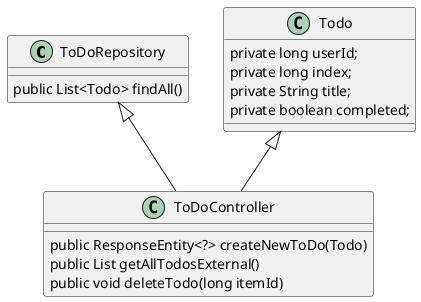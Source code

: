 @startuml

class ToDoRepository
class ToDoController
class Todo


ToDoRepository <|-- ToDoController
Todo <|-- ToDoController


class ToDoRepository {
public List<Todo> findAll()
}

class ToDoController{
public ResponseEntity<?> createNewToDo(Todo)
public List getAllTodosExternal()
public void deleteTodo(long itemId)
}

class Todo {
    private long userId;
    private long index;
    private String title;
    private boolean completed;
}



@enduml